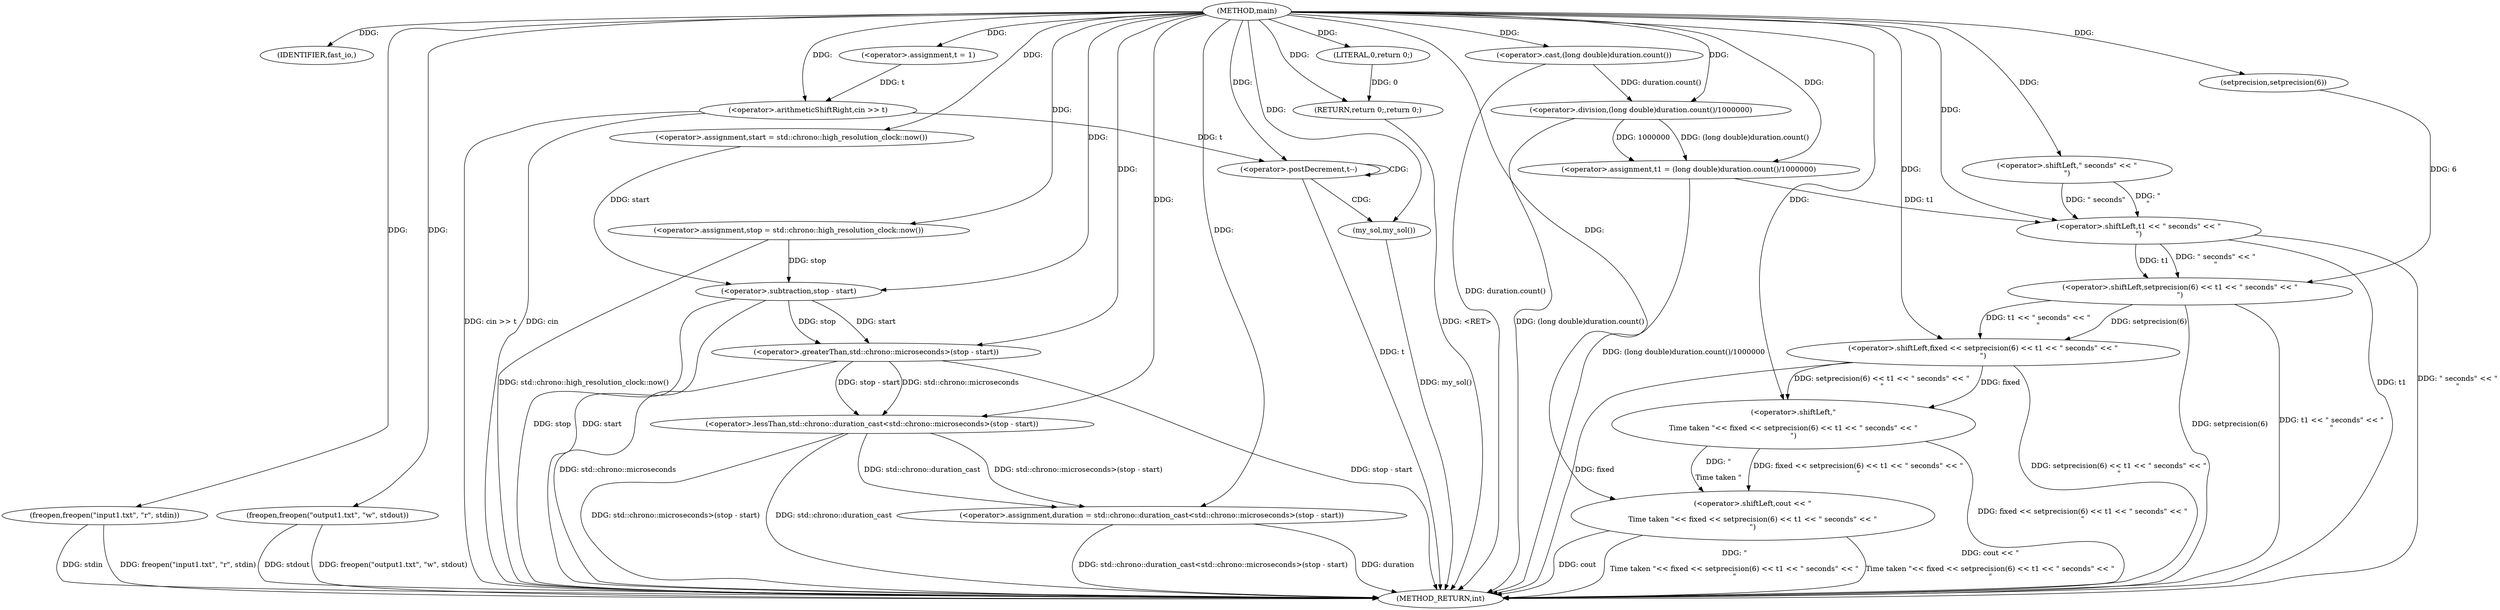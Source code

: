 digraph "main" {  
"1000664" [label = "(METHOD,main)" ]
"1000728" [label = "(METHOD_RETURN,int)" ]
"1000666" [label = "(IDENTIFIER,fast_io,)" ]
"1000667" [label = "(freopen,freopen(\"input1.txt\", \"r\", stdin))" ]
"1000671" [label = "(freopen,freopen(\"output1.txt\", \"w\", stdout))" ]
"1000676" [label = "(<operator>.assignment,start = std::chrono::high_resolution_clock::now())" ]
"1000680" [label = "(<operator>.assignment,t = 1)" ]
"1000683" [label = "(<operator>.arithmeticShiftRight,cin >> t)" ]
"1000691" [label = "(<operator>.assignment,stop = std::chrono::high_resolution_clock::now())" ]
"1000695" [label = "(<operator>.assignment,duration = std::chrono::duration_cast<std::chrono::microseconds>(stop - start))" ]
"1000705" [label = "(<operator>.assignment,t1 = (long double)duration.count()/1000000)" ]
"1000712" [label = "(<operator>.shiftLeft,cout << \"\n\nTime taken \"<< fixed << setprecision(6) << t1 << \" seconds\" << \"\n\")" ]
"1000726" [label = "(RETURN,return 0;,return 0;)" ]
"1000687" [label = "(<operator>.postDecrement,t--)" ]
"1000689" [label = "(my_sol,my_sol())" ]
"1000727" [label = "(LITERAL,0,return 0;)" ]
"1000697" [label = "(<operator>.lessThan,std::chrono::duration_cast<std::chrono::microseconds>(stop - start))" ]
"1000707" [label = "(<operator>.division,(long double)duration.count()/1000000)" ]
"1000714" [label = "(<operator>.shiftLeft,\"\n\nTime taken \"<< fixed << setprecision(6) << t1 << \" seconds\" << \"\n\")" ]
"1000699" [label = "(<operator>.greaterThan,std::chrono::microseconds>(stop - start))" ]
"1000708" [label = "(<operator>.cast,(long double)duration.count())" ]
"1000716" [label = "(<operator>.shiftLeft,fixed << setprecision(6) << t1 << \" seconds\" << \"\n\")" ]
"1000701" [label = "(<operator>.subtraction,stop - start)" ]
"1000718" [label = "(<operator>.shiftLeft,setprecision(6) << t1 << \" seconds\" << \"\n\")" ]
"1000719" [label = "(setprecision,setprecision(6))" ]
"1000721" [label = "(<operator>.shiftLeft,t1 << \" seconds\" << \"\n\")" ]
"1000723" [label = "(<operator>.shiftLeft,\" seconds\" << \"\n\")" ]
  "1000667" -> "1000728"  [ label = "DDG: freopen(\"input1.txt\", \"r\", stdin)"] 
  "1000671" -> "1000728"  [ label = "DDG: freopen(\"output1.txt\", \"w\", stdout)"] 
  "1000683" -> "1000728"  [ label = "DDG: cin >> t"] 
  "1000687" -> "1000728"  [ label = "DDG: t"] 
  "1000691" -> "1000728"  [ label = "DDG: std::chrono::high_resolution_clock::now()"] 
  "1000695" -> "1000728"  [ label = "DDG: duration"] 
  "1000701" -> "1000728"  [ label = "DDG: stop"] 
  "1000701" -> "1000728"  [ label = "DDG: start"] 
  "1000699" -> "1000728"  [ label = "DDG: stop - start"] 
  "1000697" -> "1000728"  [ label = "DDG: std::chrono::microseconds>(stop - start)"] 
  "1000695" -> "1000728"  [ label = "DDG: std::chrono::duration_cast<std::chrono::microseconds>(stop - start)"] 
  "1000708" -> "1000728"  [ label = "DDG: duration.count()"] 
  "1000707" -> "1000728"  [ label = "DDG: (long double)duration.count()"] 
  "1000705" -> "1000728"  [ label = "DDG: (long double)duration.count()/1000000"] 
  "1000718" -> "1000728"  [ label = "DDG: setprecision(6)"] 
  "1000721" -> "1000728"  [ label = "DDG: t1"] 
  "1000721" -> "1000728"  [ label = "DDG: \" seconds\" << \"\n\""] 
  "1000718" -> "1000728"  [ label = "DDG: t1 << \" seconds\" << \"\n\""] 
  "1000716" -> "1000728"  [ label = "DDG: setprecision(6) << t1 << \" seconds\" << \"\n\""] 
  "1000714" -> "1000728"  [ label = "DDG: fixed << setprecision(6) << t1 << \" seconds\" << \"\n\""] 
  "1000712" -> "1000728"  [ label = "DDG: \"\n\nTime taken \"<< fixed << setprecision(6) << t1 << \" seconds\" << \"\n\""] 
  "1000712" -> "1000728"  [ label = "DDG: cout << \"\n\nTime taken \"<< fixed << setprecision(6) << t1 << \" seconds\" << \"\n\""] 
  "1000689" -> "1000728"  [ label = "DDG: my_sol()"] 
  "1000726" -> "1000728"  [ label = "DDG: <RET>"] 
  "1000697" -> "1000728"  [ label = "DDG: std::chrono::duration_cast"] 
  "1000667" -> "1000728"  [ label = "DDG: stdin"] 
  "1000699" -> "1000728"  [ label = "DDG: std::chrono::microseconds"] 
  "1000716" -> "1000728"  [ label = "DDG: fixed"] 
  "1000683" -> "1000728"  [ label = "DDG: cin"] 
  "1000712" -> "1000728"  [ label = "DDG: cout"] 
  "1000671" -> "1000728"  [ label = "DDG: stdout"] 
  "1000664" -> "1000666"  [ label = "DDG: "] 
  "1000664" -> "1000676"  [ label = "DDG: "] 
  "1000664" -> "1000680"  [ label = "DDG: "] 
  "1000664" -> "1000691"  [ label = "DDG: "] 
  "1000697" -> "1000695"  [ label = "DDG: std::chrono::microseconds>(stop - start)"] 
  "1000697" -> "1000695"  [ label = "DDG: std::chrono::duration_cast"] 
  "1000707" -> "1000705"  [ label = "DDG: 1000000"] 
  "1000707" -> "1000705"  [ label = "DDG: (long double)duration.count()"] 
  "1000727" -> "1000726"  [ label = "DDG: 0"] 
  "1000664" -> "1000726"  [ label = "DDG: "] 
  "1000664" -> "1000667"  [ label = "DDG: "] 
  "1000664" -> "1000671"  [ label = "DDG: "] 
  "1000664" -> "1000683"  [ label = "DDG: "] 
  "1000680" -> "1000683"  [ label = "DDG: t"] 
  "1000664" -> "1000689"  [ label = "DDG: "] 
  "1000664" -> "1000695"  [ label = "DDG: "] 
  "1000664" -> "1000705"  [ label = "DDG: "] 
  "1000664" -> "1000712"  [ label = "DDG: "] 
  "1000714" -> "1000712"  [ label = "DDG: \"\n\nTime taken \""] 
  "1000714" -> "1000712"  [ label = "DDG: fixed << setprecision(6) << t1 << \" seconds\" << \"\n\""] 
  "1000664" -> "1000727"  [ label = "DDG: "] 
  "1000683" -> "1000687"  [ label = "DDG: t"] 
  "1000664" -> "1000687"  [ label = "DDG: "] 
  "1000664" -> "1000697"  [ label = "DDG: "] 
  "1000699" -> "1000697"  [ label = "DDG: stop - start"] 
  "1000699" -> "1000697"  [ label = "DDG: std::chrono::microseconds"] 
  "1000708" -> "1000707"  [ label = "DDG: duration.count()"] 
  "1000664" -> "1000707"  [ label = "DDG: "] 
  "1000664" -> "1000714"  [ label = "DDG: "] 
  "1000716" -> "1000714"  [ label = "DDG: fixed"] 
  "1000716" -> "1000714"  [ label = "DDG: setprecision(6) << t1 << \" seconds\" << \"\n\""] 
  "1000664" -> "1000699"  [ label = "DDG: "] 
  "1000701" -> "1000699"  [ label = "DDG: start"] 
  "1000701" -> "1000699"  [ label = "DDG: stop"] 
  "1000664" -> "1000708"  [ label = "DDG: "] 
  "1000664" -> "1000716"  [ label = "DDG: "] 
  "1000718" -> "1000716"  [ label = "DDG: setprecision(6)"] 
  "1000718" -> "1000716"  [ label = "DDG: t1 << \" seconds\" << \"\n\""] 
  "1000691" -> "1000701"  [ label = "DDG: stop"] 
  "1000664" -> "1000701"  [ label = "DDG: "] 
  "1000676" -> "1000701"  [ label = "DDG: start"] 
  "1000719" -> "1000718"  [ label = "DDG: 6"] 
  "1000721" -> "1000718"  [ label = "DDG: t1"] 
  "1000721" -> "1000718"  [ label = "DDG: \" seconds\" << \"\n\""] 
  "1000664" -> "1000719"  [ label = "DDG: "] 
  "1000705" -> "1000721"  [ label = "DDG: t1"] 
  "1000664" -> "1000721"  [ label = "DDG: "] 
  "1000723" -> "1000721"  [ label = "DDG: \"\n\""] 
  "1000723" -> "1000721"  [ label = "DDG: \" seconds\""] 
  "1000664" -> "1000723"  [ label = "DDG: "] 
  "1000687" -> "1000689"  [ label = "CDG: "] 
  "1000687" -> "1000687"  [ label = "CDG: "] 
}
